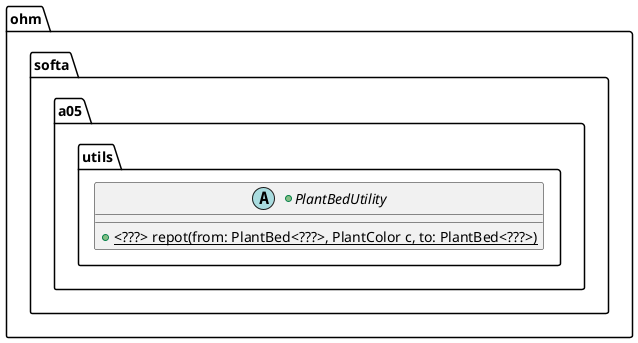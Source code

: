 @startuml
package ohm.softa.a05.utils {
    +abstract class PlantBedUtility{
        +{static} <???> repot(from: PlantBed<???>, PlantColor c, to: PlantBed<???>)
    }
}
@enduml